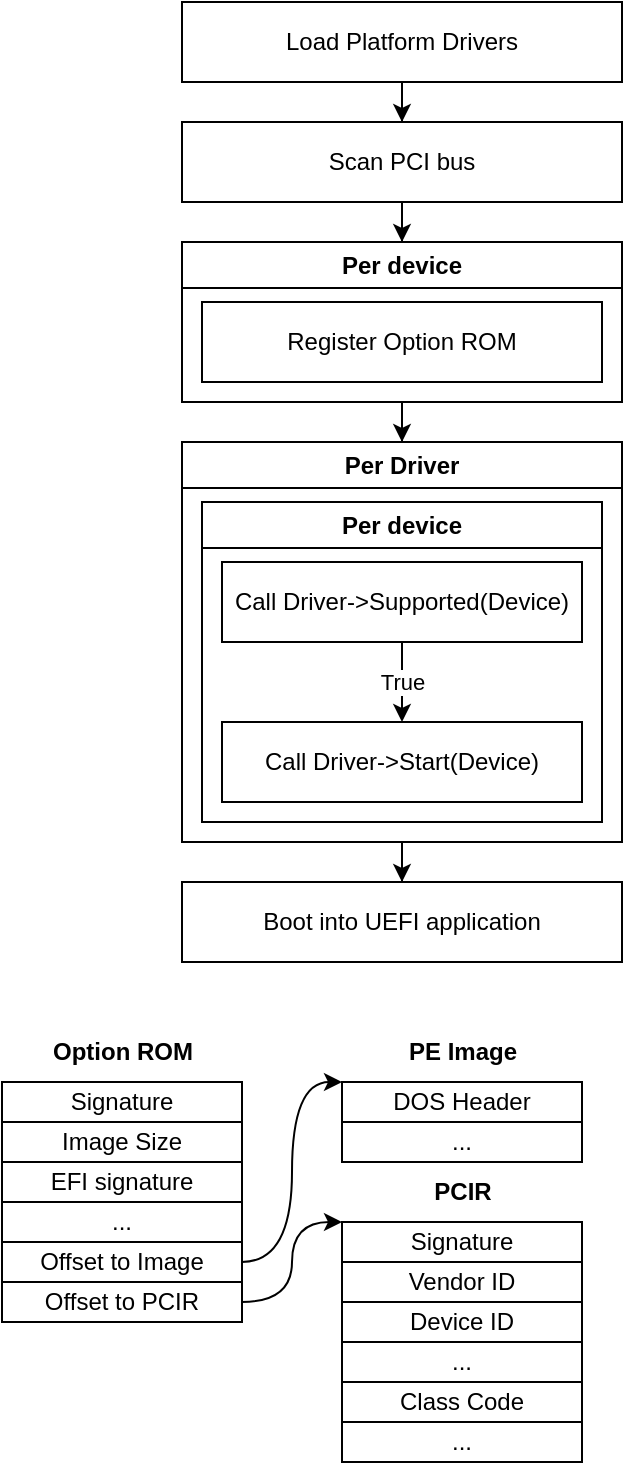 <mxfile version="24.4.8" type="device">
  <diagram name="Page-1" id="l90JvQz-h7-T-9kY8_BR">
    <mxGraphModel dx="1225" dy="1041" grid="1" gridSize="10" guides="1" tooltips="1" connect="1" arrows="1" fold="1" page="1" pageScale="1" pageWidth="850" pageHeight="1100" math="0" shadow="0">
      <root>
        <mxCell id="0" />
        <mxCell id="1" parent="0" />
        <mxCell id="c2n-y_aMGrIvMtYyzlb6-9" value="" style="group" parent="1" vertex="1" connectable="0">
          <mxGeometry x="150" y="590" width="120" height="120" as="geometry" />
        </mxCell>
        <mxCell id="c2n-y_aMGrIvMtYyzlb6-3" value="Signature" style="rounded=0;whiteSpace=wrap;html=1;" parent="c2n-y_aMGrIvMtYyzlb6-9" vertex="1">
          <mxGeometry width="120" height="20" as="geometry" />
        </mxCell>
        <mxCell id="c2n-y_aMGrIvMtYyzlb6-4" value="Image Size" style="rounded=0;whiteSpace=wrap;html=1;" parent="c2n-y_aMGrIvMtYyzlb6-9" vertex="1">
          <mxGeometry y="20" width="120" height="20" as="geometry" />
        </mxCell>
        <mxCell id="c2n-y_aMGrIvMtYyzlb6-5" value="EFI signature" style="rounded=0;whiteSpace=wrap;html=1;" parent="c2n-y_aMGrIvMtYyzlb6-9" vertex="1">
          <mxGeometry y="40" width="120" height="20" as="geometry" />
        </mxCell>
        <mxCell id="c2n-y_aMGrIvMtYyzlb6-6" value="..." style="rounded=0;whiteSpace=wrap;html=1;" parent="c2n-y_aMGrIvMtYyzlb6-9" vertex="1">
          <mxGeometry y="60" width="120" height="20" as="geometry" />
        </mxCell>
        <mxCell id="c2n-y_aMGrIvMtYyzlb6-7" value="Offset to Image" style="rounded=0;whiteSpace=wrap;html=1;" parent="c2n-y_aMGrIvMtYyzlb6-9" vertex="1">
          <mxGeometry y="80" width="120" height="20" as="geometry" />
        </mxCell>
        <mxCell id="c2n-y_aMGrIvMtYyzlb6-8" value="Offset to PCIR" style="rounded=0;whiteSpace=wrap;html=1;" parent="c2n-y_aMGrIvMtYyzlb6-9" vertex="1">
          <mxGeometry y="100" width="120" height="20" as="geometry" />
        </mxCell>
        <mxCell id="c2n-y_aMGrIvMtYyzlb6-11" value="Option ROM" style="text;html=1;align=center;verticalAlign=middle;resizable=0;points=[];autosize=1;strokeColor=none;fillColor=none;fontStyle=1" parent="1" vertex="1">
          <mxGeometry x="165" y="560" width="90" height="30" as="geometry" />
        </mxCell>
        <mxCell id="c2n-y_aMGrIvMtYyzlb6-20" value="" style="group" parent="1" vertex="1" connectable="0">
          <mxGeometry x="320" y="630" width="120" height="150" as="geometry" />
        </mxCell>
        <mxCell id="c2n-y_aMGrIvMtYyzlb6-10" value="Signature" style="rounded=0;whiteSpace=wrap;html=1;" parent="c2n-y_aMGrIvMtYyzlb6-20" vertex="1">
          <mxGeometry y="30" width="120" height="20" as="geometry" />
        </mxCell>
        <mxCell id="c2n-y_aMGrIvMtYyzlb6-13" value="PCIR" style="text;html=1;align=center;verticalAlign=middle;resizable=0;points=[];autosize=1;strokeColor=none;fillColor=none;fontStyle=1" parent="c2n-y_aMGrIvMtYyzlb6-20" vertex="1">
          <mxGeometry x="35" width="50" height="30" as="geometry" />
        </mxCell>
        <mxCell id="c2n-y_aMGrIvMtYyzlb6-14" value="Vendor ID" style="rounded=0;whiteSpace=wrap;html=1;" parent="c2n-y_aMGrIvMtYyzlb6-20" vertex="1">
          <mxGeometry y="50" width="120" height="20" as="geometry" />
        </mxCell>
        <mxCell id="c2n-y_aMGrIvMtYyzlb6-15" value="Device ID" style="rounded=0;whiteSpace=wrap;html=1;" parent="c2n-y_aMGrIvMtYyzlb6-20" vertex="1">
          <mxGeometry y="70" width="120" height="20" as="geometry" />
        </mxCell>
        <mxCell id="c2n-y_aMGrIvMtYyzlb6-16" value="..." style="rounded=0;whiteSpace=wrap;html=1;" parent="c2n-y_aMGrIvMtYyzlb6-20" vertex="1">
          <mxGeometry y="90" width="120" height="20" as="geometry" />
        </mxCell>
        <mxCell id="c2n-y_aMGrIvMtYyzlb6-17" value="Class Code" style="rounded=0;whiteSpace=wrap;html=1;" parent="c2n-y_aMGrIvMtYyzlb6-20" vertex="1">
          <mxGeometry y="110" width="120" height="20" as="geometry" />
        </mxCell>
        <mxCell id="c2n-y_aMGrIvMtYyzlb6-18" value="..." style="rounded=0;whiteSpace=wrap;html=1;" parent="c2n-y_aMGrIvMtYyzlb6-20" vertex="1">
          <mxGeometry y="130" width="120" height="20" as="geometry" />
        </mxCell>
        <mxCell id="c2n-y_aMGrIvMtYyzlb6-26" value="" style="group" parent="1" vertex="1" connectable="0">
          <mxGeometry x="320" y="560" width="120" height="70" as="geometry" />
        </mxCell>
        <mxCell id="c2n-y_aMGrIvMtYyzlb6-21" value="..." style="rounded=0;whiteSpace=wrap;html=1;" parent="c2n-y_aMGrIvMtYyzlb6-26" vertex="1">
          <mxGeometry y="50" width="120" height="20" as="geometry" />
        </mxCell>
        <mxCell id="c2n-y_aMGrIvMtYyzlb6-22" value="DOS Header" style="rounded=0;whiteSpace=wrap;html=1;" parent="c2n-y_aMGrIvMtYyzlb6-26" vertex="1">
          <mxGeometry y="30" width="120" height="20" as="geometry" />
        </mxCell>
        <mxCell id="c2n-y_aMGrIvMtYyzlb6-25" value="PE Image" style="text;html=1;align=center;verticalAlign=middle;resizable=0;points=[];autosize=1;strokeColor=none;fillColor=none;fontStyle=1" parent="c2n-y_aMGrIvMtYyzlb6-26" vertex="1">
          <mxGeometry x="20" width="80" height="30" as="geometry" />
        </mxCell>
        <mxCell id="c2n-y_aMGrIvMtYyzlb6-27" style="edgeStyle=orthogonalEdgeStyle;rounded=0;orthogonalLoop=1;jettySize=auto;html=1;curved=1;entryX=0;entryY=0;entryDx=0;entryDy=0;" parent="1" source="c2n-y_aMGrIvMtYyzlb6-7" target="c2n-y_aMGrIvMtYyzlb6-22" edge="1">
          <mxGeometry relative="1" as="geometry">
            <mxPoint x="300" y="590" as="targetPoint" />
            <Array as="points">
              <mxPoint x="295" y="680" />
              <mxPoint x="295" y="590" />
            </Array>
          </mxGeometry>
        </mxCell>
        <mxCell id="c2n-y_aMGrIvMtYyzlb6-28" style="edgeStyle=orthogonalEdgeStyle;rounded=0;orthogonalLoop=1;jettySize=auto;html=1;curved=1;entryX=0;entryY=0;entryDx=0;entryDy=0;" parent="1" source="c2n-y_aMGrIvMtYyzlb6-8" target="c2n-y_aMGrIvMtYyzlb6-10" edge="1">
          <mxGeometry relative="1" as="geometry">
            <mxPoint x="310" y="670" as="targetPoint" />
            <Array as="points">
              <mxPoint x="295" y="700" />
              <mxPoint x="295" y="660" />
            </Array>
          </mxGeometry>
        </mxCell>
        <mxCell id="G9KrXSTy5u6BSNzfQVUt-28" style="edgeStyle=orthogonalEdgeStyle;rounded=0;orthogonalLoop=1;jettySize=auto;html=1;entryX=0.5;entryY=0;entryDx=0;entryDy=0;" edge="1" parent="1" source="G9KrXSTy5u6BSNzfQVUt-1" target="G9KrXSTy5u6BSNzfQVUt-2">
          <mxGeometry relative="1" as="geometry" />
        </mxCell>
        <mxCell id="G9KrXSTy5u6BSNzfQVUt-1" value="Load Platform Drivers" style="rounded=0;whiteSpace=wrap;html=1;" vertex="1" parent="1">
          <mxGeometry x="240" y="50" width="220" height="40" as="geometry" />
        </mxCell>
        <mxCell id="G9KrXSTy5u6BSNzfQVUt-29" style="edgeStyle=orthogonalEdgeStyle;rounded=0;orthogonalLoop=1;jettySize=auto;html=1;entryX=0.5;entryY=0;entryDx=0;entryDy=0;" edge="1" parent="1" source="G9KrXSTy5u6BSNzfQVUt-2" target="G9KrXSTy5u6BSNzfQVUt-10">
          <mxGeometry relative="1" as="geometry" />
        </mxCell>
        <mxCell id="G9KrXSTy5u6BSNzfQVUt-2" value="Scan PCI bus" style="rounded=0;whiteSpace=wrap;html=1;" vertex="1" parent="1">
          <mxGeometry x="240" y="110" width="220" height="40" as="geometry" />
        </mxCell>
        <mxCell id="G9KrXSTy5u6BSNzfQVUt-30" style="edgeStyle=orthogonalEdgeStyle;rounded=0;orthogonalLoop=1;jettySize=auto;html=1;entryX=0.5;entryY=0;entryDx=0;entryDy=0;" edge="1" parent="1" source="G9KrXSTy5u6BSNzfQVUt-10" target="G9KrXSTy5u6BSNzfQVUt-11">
          <mxGeometry relative="1" as="geometry" />
        </mxCell>
        <mxCell id="G9KrXSTy5u6BSNzfQVUt-10" value="Per device" style="swimlane;whiteSpace=wrap;html=1;" vertex="1" parent="1">
          <mxGeometry x="240" y="170" width="220" height="80" as="geometry" />
        </mxCell>
        <mxCell id="G9KrXSTy5u6BSNzfQVUt-3" value="Register Option ROM" style="rounded=0;whiteSpace=wrap;html=1;" vertex="1" parent="G9KrXSTy5u6BSNzfQVUt-10">
          <mxGeometry x="10" y="30" width="200" height="40" as="geometry" />
        </mxCell>
        <mxCell id="G9KrXSTy5u6BSNzfQVUt-32" style="edgeStyle=orthogonalEdgeStyle;rounded=0;orthogonalLoop=1;jettySize=auto;html=1;" edge="1" parent="1" source="G9KrXSTy5u6BSNzfQVUt-11" target="G9KrXSTy5u6BSNzfQVUt-18">
          <mxGeometry relative="1" as="geometry" />
        </mxCell>
        <mxCell id="G9KrXSTy5u6BSNzfQVUt-11" value="Per Driver" style="swimlane;whiteSpace=wrap;html=1;" vertex="1" parent="1">
          <mxGeometry x="240" y="270" width="220" height="200" as="geometry" />
        </mxCell>
        <mxCell id="G9KrXSTy5u6BSNzfQVUt-13" value="Per device" style="swimlane;whiteSpace=wrap;html=1;" vertex="1" parent="G9KrXSTy5u6BSNzfQVUt-11">
          <mxGeometry x="10" y="30" width="200" height="160" as="geometry" />
        </mxCell>
        <mxCell id="G9KrXSTy5u6BSNzfQVUt-16" style="edgeStyle=orthogonalEdgeStyle;rounded=0;orthogonalLoop=1;jettySize=auto;html=1;" edge="1" parent="G9KrXSTy5u6BSNzfQVUt-13" source="G9KrXSTy5u6BSNzfQVUt-14" target="G9KrXSTy5u6BSNzfQVUt-15">
          <mxGeometry relative="1" as="geometry" />
        </mxCell>
        <mxCell id="G9KrXSTy5u6BSNzfQVUt-17" value="True" style="edgeLabel;html=1;align=center;verticalAlign=middle;resizable=0;points=[];" vertex="1" connectable="0" parent="G9KrXSTy5u6BSNzfQVUt-16">
          <mxGeometry x="-0.007" relative="1" as="geometry">
            <mxPoint as="offset" />
          </mxGeometry>
        </mxCell>
        <mxCell id="G9KrXSTy5u6BSNzfQVUt-14" value="Call Driver-&amp;gt;Supported(Device)" style="rounded=0;whiteSpace=wrap;html=1;" vertex="1" parent="G9KrXSTy5u6BSNzfQVUt-13">
          <mxGeometry x="10" y="30" width="180" height="40" as="geometry" />
        </mxCell>
        <mxCell id="G9KrXSTy5u6BSNzfQVUt-15" value="Call Driver-&amp;gt;Start(Device)" style="rounded=0;whiteSpace=wrap;html=1;" vertex="1" parent="G9KrXSTy5u6BSNzfQVUt-13">
          <mxGeometry x="10" y="110" width="180" height="40" as="geometry" />
        </mxCell>
        <mxCell id="G9KrXSTy5u6BSNzfQVUt-18" value="Boot into UEFI application" style="rounded=0;whiteSpace=wrap;html=1;" vertex="1" parent="1">
          <mxGeometry x="240" y="490" width="220" height="40" as="geometry" />
        </mxCell>
      </root>
    </mxGraphModel>
  </diagram>
</mxfile>
